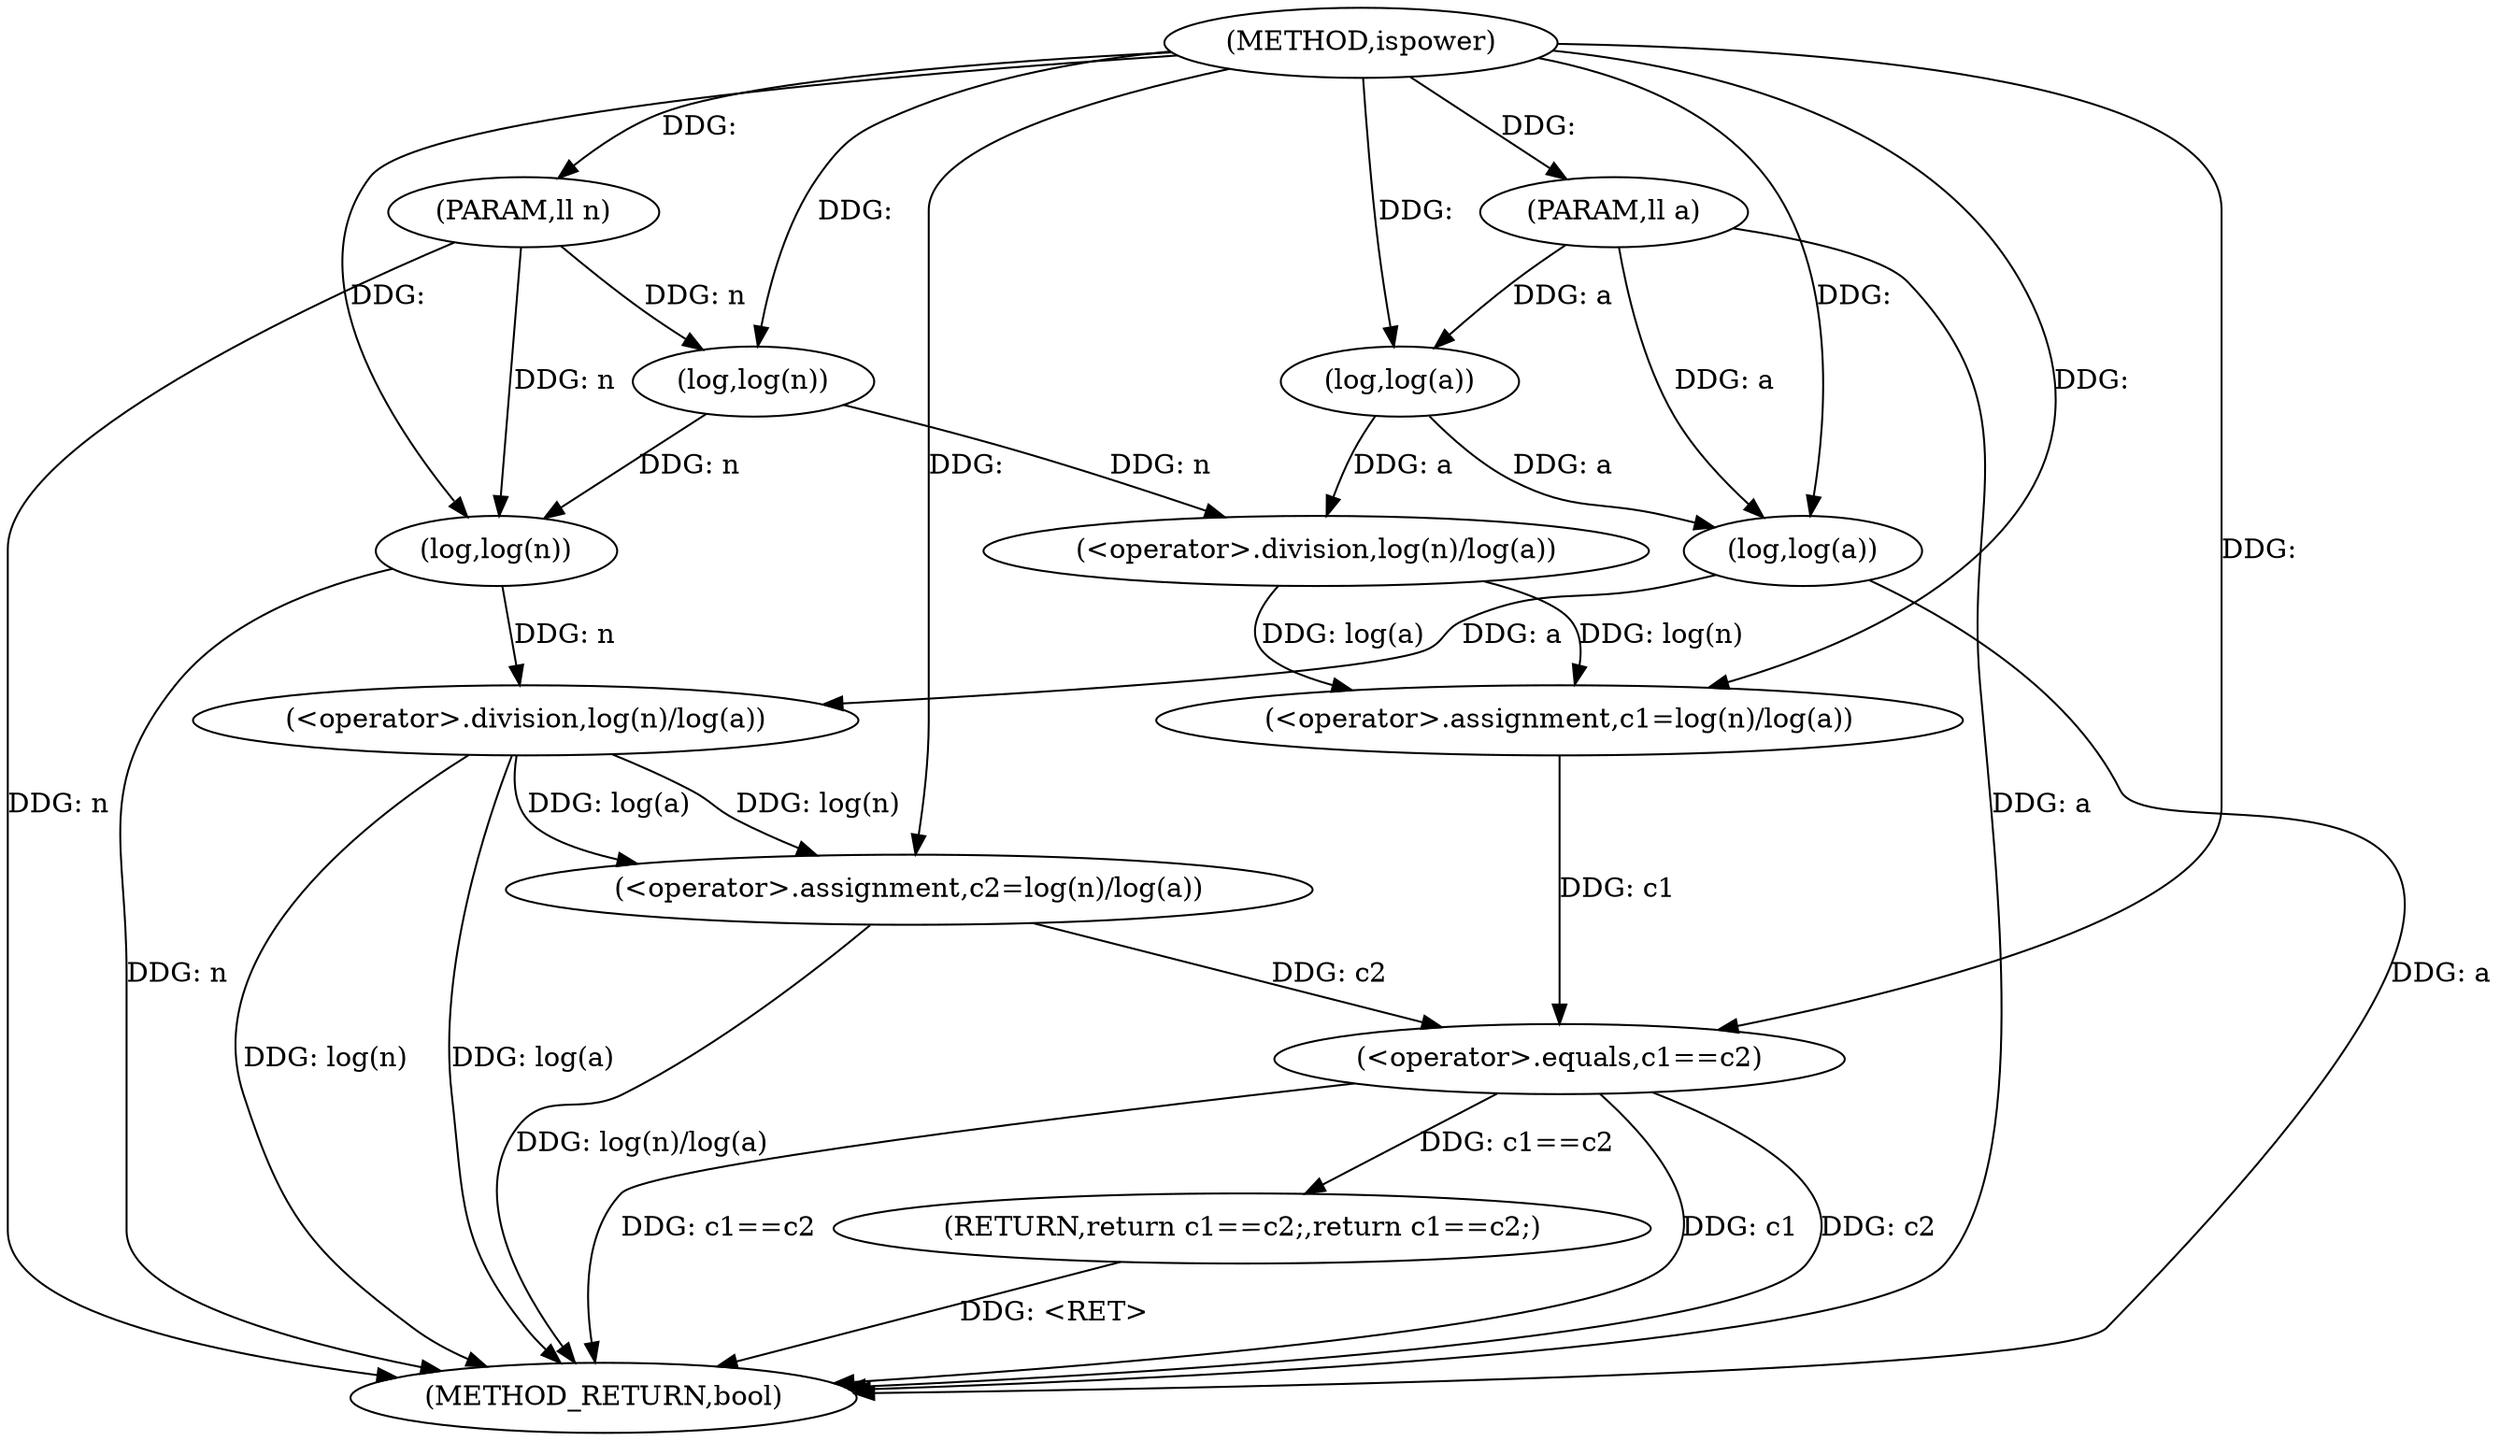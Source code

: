 digraph "ispower" {  
"1000306" [label = "(METHOD,ispower)" ]
"1000330" [label = "(METHOD_RETURN,bool)" ]
"1000307" [label = "(PARAM,ll a)" ]
"1000308" [label = "(PARAM,ll n)" ]
"1000311" [label = "(<operator>.assignment,c1=log(n)/log(a))" ]
"1000319" [label = "(<operator>.assignment,c2=log(n)/log(a))" ]
"1000326" [label = "(RETURN,return c1==c2;,return c1==c2;)" ]
"1000327" [label = "(<operator>.equals,c1==c2)" ]
"1000313" [label = "(<operator>.division,log(n)/log(a))" ]
"1000321" [label = "(<operator>.division,log(n)/log(a))" ]
"1000314" [label = "(log,log(n))" ]
"1000316" [label = "(log,log(a))" ]
"1000322" [label = "(log,log(n))" ]
"1000324" [label = "(log,log(a))" ]
  "1000307" -> "1000330"  [ label = "DDG: a"] 
  "1000308" -> "1000330"  [ label = "DDG: n"] 
  "1000322" -> "1000330"  [ label = "DDG: n"] 
  "1000321" -> "1000330"  [ label = "DDG: log(n)"] 
  "1000324" -> "1000330"  [ label = "DDG: a"] 
  "1000321" -> "1000330"  [ label = "DDG: log(a)"] 
  "1000319" -> "1000330"  [ label = "DDG: log(n)/log(a)"] 
  "1000327" -> "1000330"  [ label = "DDG: c1"] 
  "1000327" -> "1000330"  [ label = "DDG: c2"] 
  "1000327" -> "1000330"  [ label = "DDG: c1==c2"] 
  "1000326" -> "1000330"  [ label = "DDG: <RET>"] 
  "1000306" -> "1000307"  [ label = "DDG: "] 
  "1000306" -> "1000308"  [ label = "DDG: "] 
  "1000313" -> "1000311"  [ label = "DDG: log(a)"] 
  "1000313" -> "1000311"  [ label = "DDG: log(n)"] 
  "1000321" -> "1000319"  [ label = "DDG: log(a)"] 
  "1000321" -> "1000319"  [ label = "DDG: log(n)"] 
  "1000327" -> "1000326"  [ label = "DDG: c1==c2"] 
  "1000306" -> "1000311"  [ label = "DDG: "] 
  "1000306" -> "1000319"  [ label = "DDG: "] 
  "1000314" -> "1000313"  [ label = "DDG: n"] 
  "1000316" -> "1000313"  [ label = "DDG: a"] 
  "1000322" -> "1000321"  [ label = "DDG: n"] 
  "1000324" -> "1000321"  [ label = "DDG: a"] 
  "1000311" -> "1000327"  [ label = "DDG: c1"] 
  "1000306" -> "1000327"  [ label = "DDG: "] 
  "1000319" -> "1000327"  [ label = "DDG: c2"] 
  "1000308" -> "1000314"  [ label = "DDG: n"] 
  "1000306" -> "1000314"  [ label = "DDG: "] 
  "1000307" -> "1000316"  [ label = "DDG: a"] 
  "1000306" -> "1000316"  [ label = "DDG: "] 
  "1000314" -> "1000322"  [ label = "DDG: n"] 
  "1000308" -> "1000322"  [ label = "DDG: n"] 
  "1000306" -> "1000322"  [ label = "DDG: "] 
  "1000316" -> "1000324"  [ label = "DDG: a"] 
  "1000307" -> "1000324"  [ label = "DDG: a"] 
  "1000306" -> "1000324"  [ label = "DDG: "] 
}
